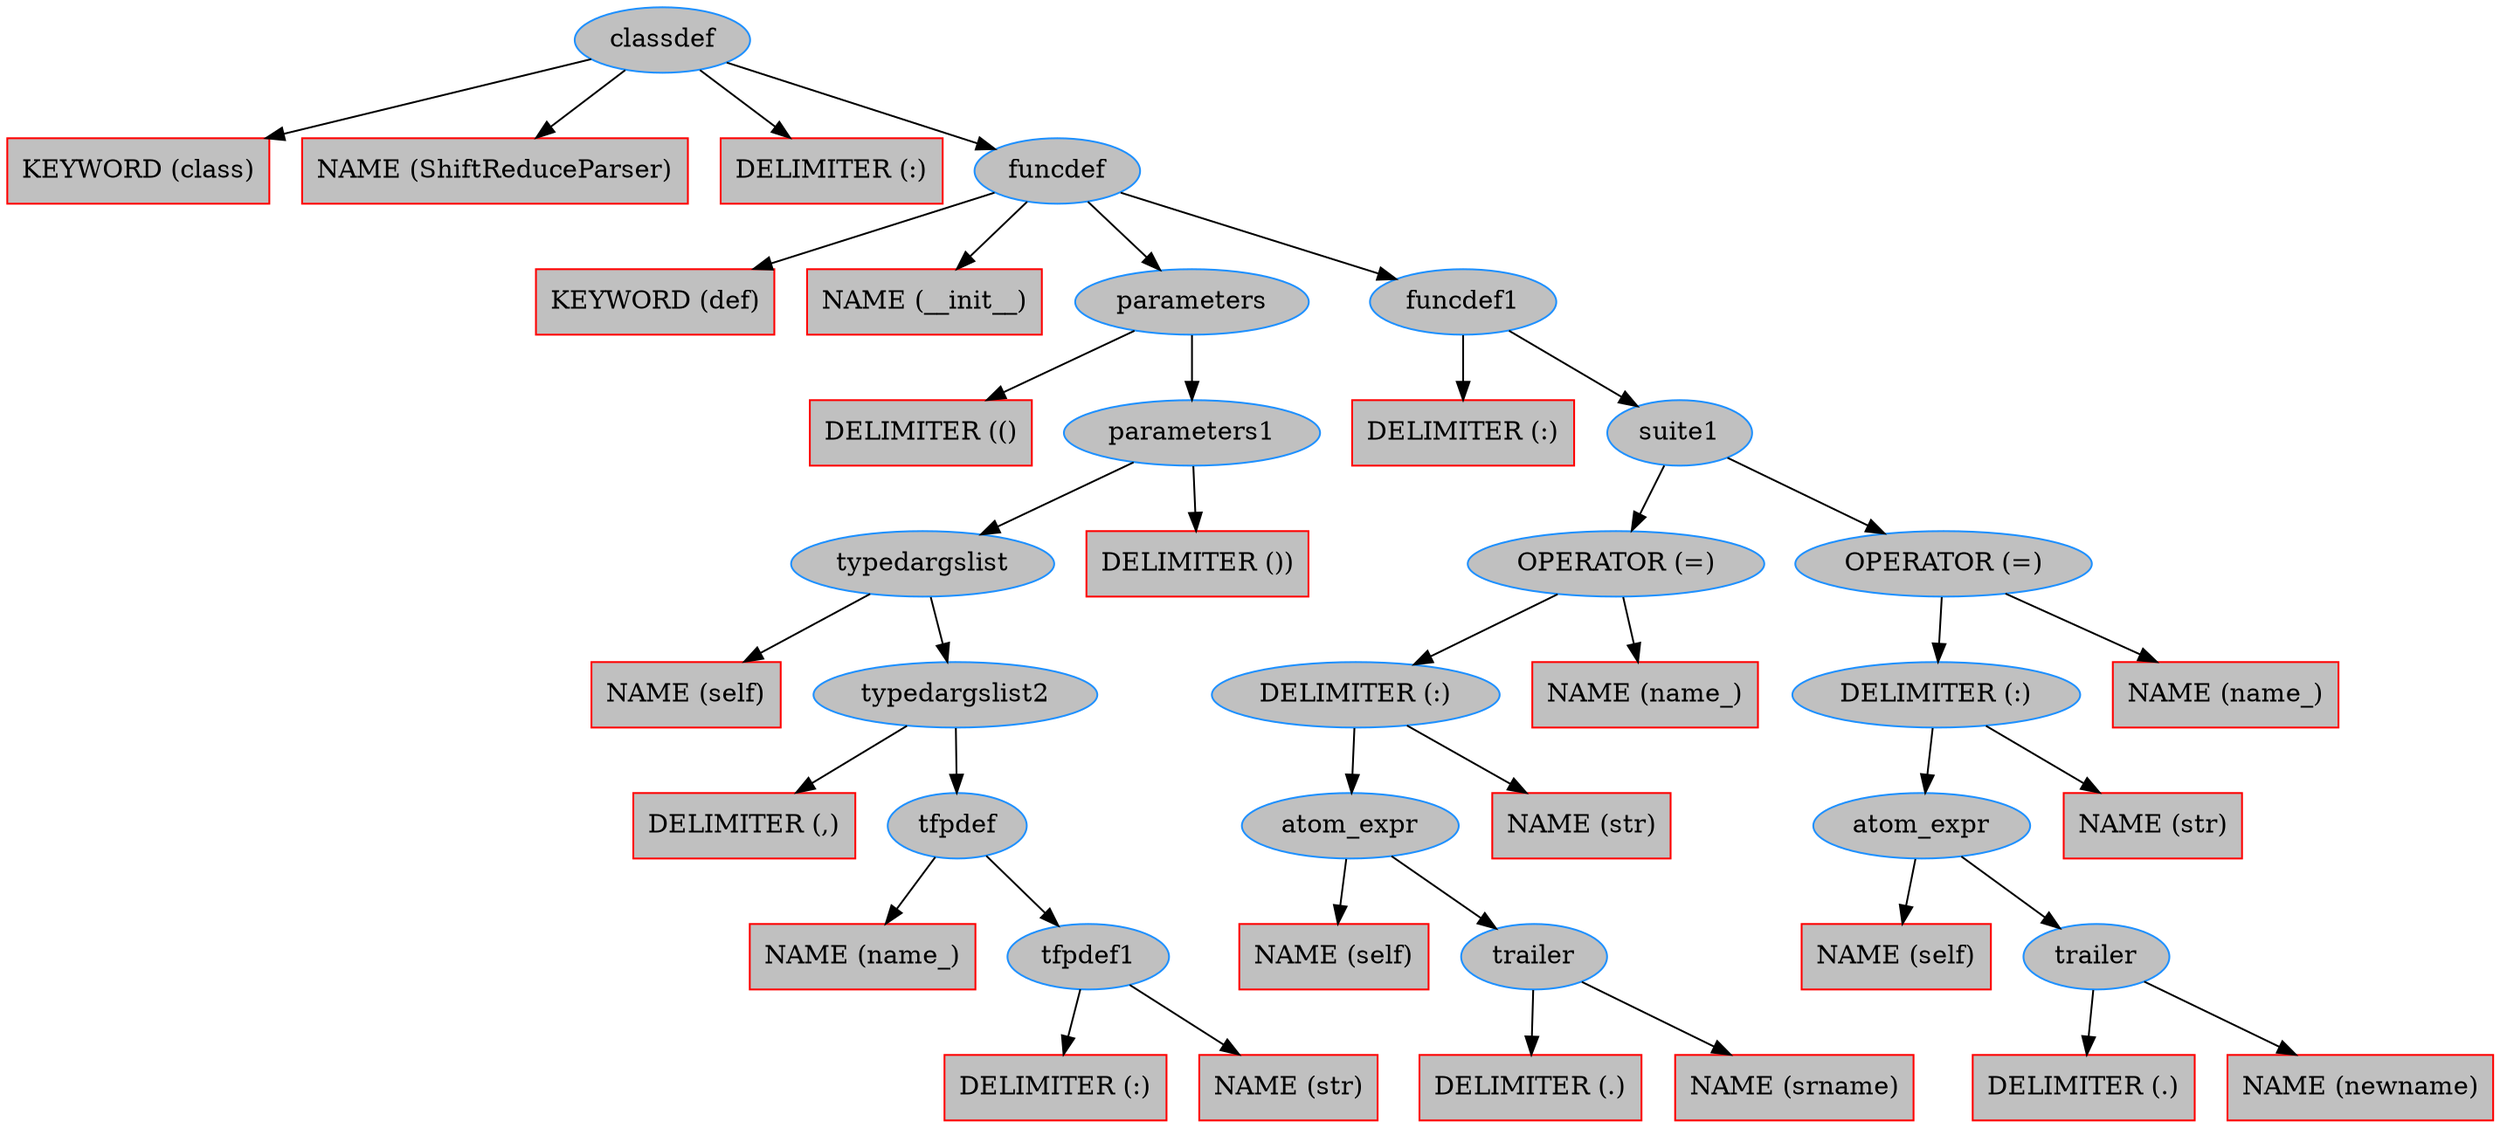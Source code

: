 digraph ParseTree {
"0x55c7bd6a6380"[label="classdef" shape=ellipse style=filled color="dodgerblue" fillcolor="grey"];

"0x55c7bd6a6380" -> "0x55c7bd6a5e20";
"0x55c7bd6a5e20"[label="KEYWORD (class)" shape=box style=filled color="red" fillcolor="grey"];

"0x55c7bd6a6380" -> "0x55c7bd6a5ee0";
"0x55c7bd6a5ee0"[label="NAME (ShiftReduceParser)" shape=box style=filled color="red" fillcolor="grey"];

"0x55c7bd6a6380" -> "0x55c7bd6a6030";
"0x55c7bd6a6030"[label="DELIMITER (:)" shape=box style=filled color="red" fillcolor="grey"];

"0x55c7bd6a6380" -> "0x55c7bd6a5d10";
"0x55c7bd6a5d10"[label="funcdef" shape=ellipse style=filled color="dodgerblue" fillcolor="grey"];

"0x55c7bd6a5d10" -> "0x55c7bd6a5840";
"0x55c7bd6a5840"[label="KEYWORD (def)" shape=box style=filled color="red" fillcolor="grey"];

"0x55c7bd6a5d10" -> "0x55c7bd6a5900";
"0x55c7bd6a5900"[label="NAME (__init__)" shape=box style=filled color="red" fillcolor="grey"];

"0x55c7bd6a5d10" -> "0x55c7bd6a1e40";
"0x55c7bd6a1e40"[label="parameters" shape=ellipse style=filled color="dodgerblue" fillcolor="grey"];

"0x55c7bd6a1e40" -> "0x55c7bd6a1d80";
"0x55c7bd6a1d80"[label="DELIMITER (()" shape=box style=filled color="red" fillcolor="grey"];

"0x55c7bd6a1e40" -> "0x55c7bd6a1cc0";
"0x55c7bd6a1cc0"[label="parameters1" shape=ellipse style=filled color="dodgerblue" fillcolor="grey"];

"0x55c7bd6a1cc0" -> "0x55c7bd6a1b10";
"0x55c7bd6a1b10"[label="typedargslist" shape=ellipse style=filled color="dodgerblue" fillcolor="grey"];

"0x55c7bd6a1b10" -> "0x55c7bd6a0dc0";
"0x55c7bd6a0dc0"[label="NAME (self)" shape=box style=filled color="red" fillcolor="grey"];

"0x55c7bd6a1b10" -> "0x55c7bd6a19e0";
"0x55c7bd6a19e0"[label="typedargslist2" shape=ellipse style=filled color="dodgerblue" fillcolor="grey"];

"0x55c7bd6a19e0" -> "0x55c7bd6a1920";
"0x55c7bd6a1920"[label="DELIMITER (,)" shape=box style=filled color="red" fillcolor="grey"];

"0x55c7bd6a19e0" -> "0x55c7bd6a1760";
"0x55c7bd6a1760"[label="tfpdef" shape=ellipse style=filled color="dodgerblue" fillcolor="grey"];

"0x55c7bd6a1760" -> "0x55c7bd6a16a0";
"0x55c7bd6a16a0"[label="NAME (name_)" shape=box style=filled color="red" fillcolor="grey"];

"0x55c7bd6a1760" -> "0x55c7bd6a15c0";
"0x55c7bd6a15c0"[label="tfpdef1" shape=ellipse style=filled color="dodgerblue" fillcolor="grey"];

"0x55c7bd6a15c0" -> "0x55c7bd6a1500";
"0x55c7bd6a1500"[label="DELIMITER (:)" shape=box style=filled color="red" fillcolor="grey"];

"0x55c7bd6a15c0" -> "0x55c7bd6a1420";
"0x55c7bd6a1420"[label="NAME (str)" shape=box style=filled color="red" fillcolor="grey"];

"0x55c7bd6a1cc0" -> "0x55c7bd6a1c00";
"0x55c7bd6a1c00"[label="DELIMITER ())" shape=box style=filled color="red" fillcolor="grey"];

"0x55c7bd6a5d10" -> "0x55c7bd6a5780";
"0x55c7bd6a5780"[label="funcdef1" shape=ellipse style=filled color="dodgerblue" fillcolor="grey"];

"0x55c7bd6a5780" -> "0x55c7bd6a56c0";
"0x55c7bd6a56c0"[label="DELIMITER (:)" shape=box style=filled color="red" fillcolor="grey"];

"0x55c7bd6a5780" -> "0x55c7bd6a5590";
"0x55c7bd6a5590"[label="suite1" shape=ellipse style=filled color="dodgerblue" fillcolor="grey"];

"0x55c7bd6a5590" -> "0x55c7bd6a3a40";
"0x55c7bd6a3a40"[label="OPERATOR (=)" shape=ellipse style=filled color="dodgerblue" fillcolor="grey"];

"0x55c7bd6a3a40" -> "0x55c7bd6a3280";
"0x55c7bd6a3280"[label="DELIMITER (:)" shape=ellipse style=filled color="dodgerblue" fillcolor="grey"];

"0x55c7bd6a3280" -> "0x55c7bd6a2780";
"0x55c7bd6a2780"[label="atom_expr" shape=ellipse style=filled color="dodgerblue" fillcolor="grey"];

"0x55c7bd6a2780" -> "0x55c7bd6a1f80";
"0x55c7bd6a1f80"[label="NAME (self)" shape=box style=filled color="red" fillcolor="grey"];

"0x55c7bd6a2780" -> "0x55c7bd6a2300";
"0x55c7bd6a2300"[label="trailer" shape=ellipse style=filled color="dodgerblue" fillcolor="grey"];

"0x55c7bd6a2300" -> "0x55c7bd6a2080";
"0x55c7bd6a2080"[label="DELIMITER (.)" shape=box style=filled color="red" fillcolor="grey"];

"0x55c7bd6a2300" -> "0x55c7bd6a2140";
"0x55c7bd6a2140"[label="NAME (srname)" shape=box style=filled color="red" fillcolor="grey"];

"0x55c7bd6a3280" -> "0x55c7bd6a2c60";
"0x55c7bd6a2c60"[label="NAME (str)" shape=box style=filled color="red" fillcolor="grey"];

"0x55c7bd6a3a40" -> "0x55c7bd6a30e0";
"0x55c7bd6a30e0"[label="NAME (name_)" shape=box style=filled color="red" fillcolor="grey"];

"0x55c7bd6a5590" -> "0x55c7bd6a51b0";
"0x55c7bd6a51b0"[label="OPERATOR (=)" shape=ellipse style=filled color="dodgerblue" fillcolor="grey"];

"0x55c7bd6a51b0" -> "0x55c7bd6a4e00";
"0x55c7bd6a4e00"[label="DELIMITER (:)" shape=ellipse style=filled color="dodgerblue" fillcolor="grey"];

"0x55c7bd6a4e00" -> "0x55c7bd6a4300";
"0x55c7bd6a4300"[label="atom_expr" shape=ellipse style=filled color="dodgerblue" fillcolor="grey"];

"0x55c7bd6a4300" -> "0x55c7bd6a3b20";
"0x55c7bd6a3b20"[label="NAME (self)" shape=box style=filled color="red" fillcolor="grey"];

"0x55c7bd6a4300" -> "0x55c7bd6a3e80";
"0x55c7bd6a3e80"[label="trailer" shape=ellipse style=filled color="dodgerblue" fillcolor="grey"];

"0x55c7bd6a3e80" -> "0x55c7bd6a3c00";
"0x55c7bd6a3c00"[label="DELIMITER (.)" shape=box style=filled color="red" fillcolor="grey"];

"0x55c7bd6a3e80" -> "0x55c7bd6a3cc0";
"0x55c7bd6a3cc0"[label="NAME (newname)" shape=box style=filled color="red" fillcolor="grey"];

"0x55c7bd6a4e00" -> "0x55c7bd6a47e0";
"0x55c7bd6a47e0"[label="NAME (str)" shape=box style=filled color="red" fillcolor="grey"];

"0x55c7bd6a51b0" -> "0x55c7bd6a4c60";
"0x55c7bd6a4c60"[label="NAME (name_)" shape=box style=filled color="red" fillcolor="grey"];

}

